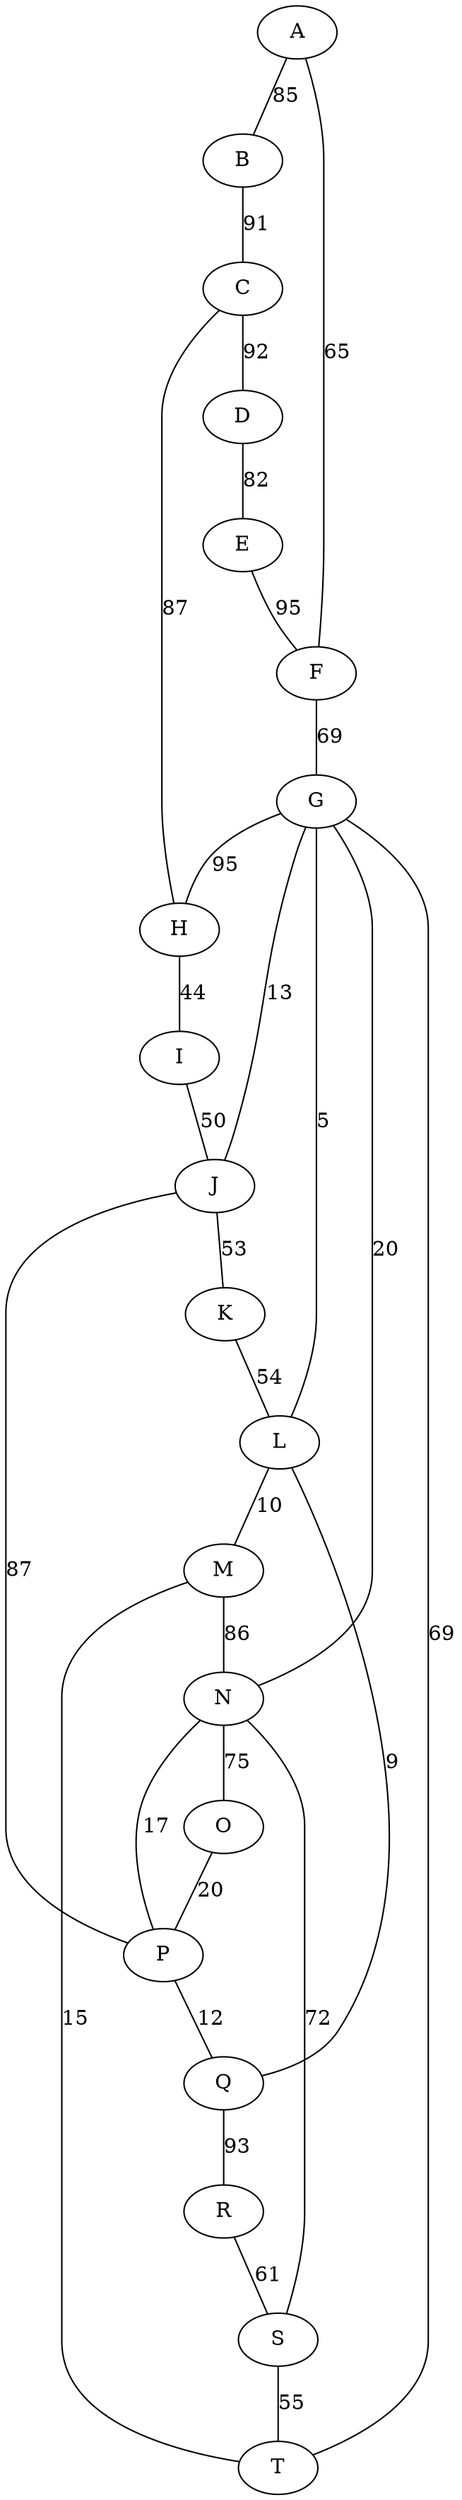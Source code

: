 graph G {
  A;
  B;
  C;
  D;
  E;
  F;
  G;
  H;
  I;
  J;
  K;
  L;
  M;
  N;
  O;
  P;
  Q;
  R;
  S;
  T;
  A -- B [label=85];
  B -- C [label=91];
  C -- D [label=92];
  D -- E [label=82];
  E -- F [label=95];
  F -- G [label=69];
  G -- H [label=95];
  H -- I [label=44];
  I -- J [label=50];
  J -- K [label=53];
  K -- L [label=54];
  L -- M [label=10];
  M -- N [label=86];
  N -- O [label=75];
  O -- P [label=20];
  P -- Q [label=12];
  Q -- R [label=93];
  R -- S [label=61];
  S -- T [label=55];
  C -- H [label=87];
  P -- J [label=87];
  S -- N [label=72];
  T -- M [label=15];
  A -- F [label=65];
  G -- L [label=5];
  N -- G [label=20];
  J -- G [label=13];
  G -- T [label=69];
  L -- Q [label=9];
  P -- N [label=17];
}